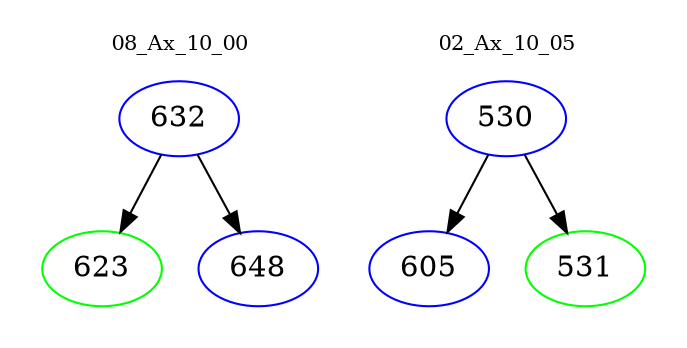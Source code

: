 digraph{
subgraph cluster_0 {
color = white
label = "08_Ax_10_00";
fontsize=10;
T0_632 [label="632", color="blue"]
T0_632 -> T0_623 [color="black"]
T0_623 [label="623", color="green"]
T0_632 -> T0_648 [color="black"]
T0_648 [label="648", color="blue"]
}
subgraph cluster_1 {
color = white
label = "02_Ax_10_05";
fontsize=10;
T1_530 [label="530", color="blue"]
T1_530 -> T1_605 [color="black"]
T1_605 [label="605", color="blue"]
T1_530 -> T1_531 [color="black"]
T1_531 [label="531", color="green"]
}
}
